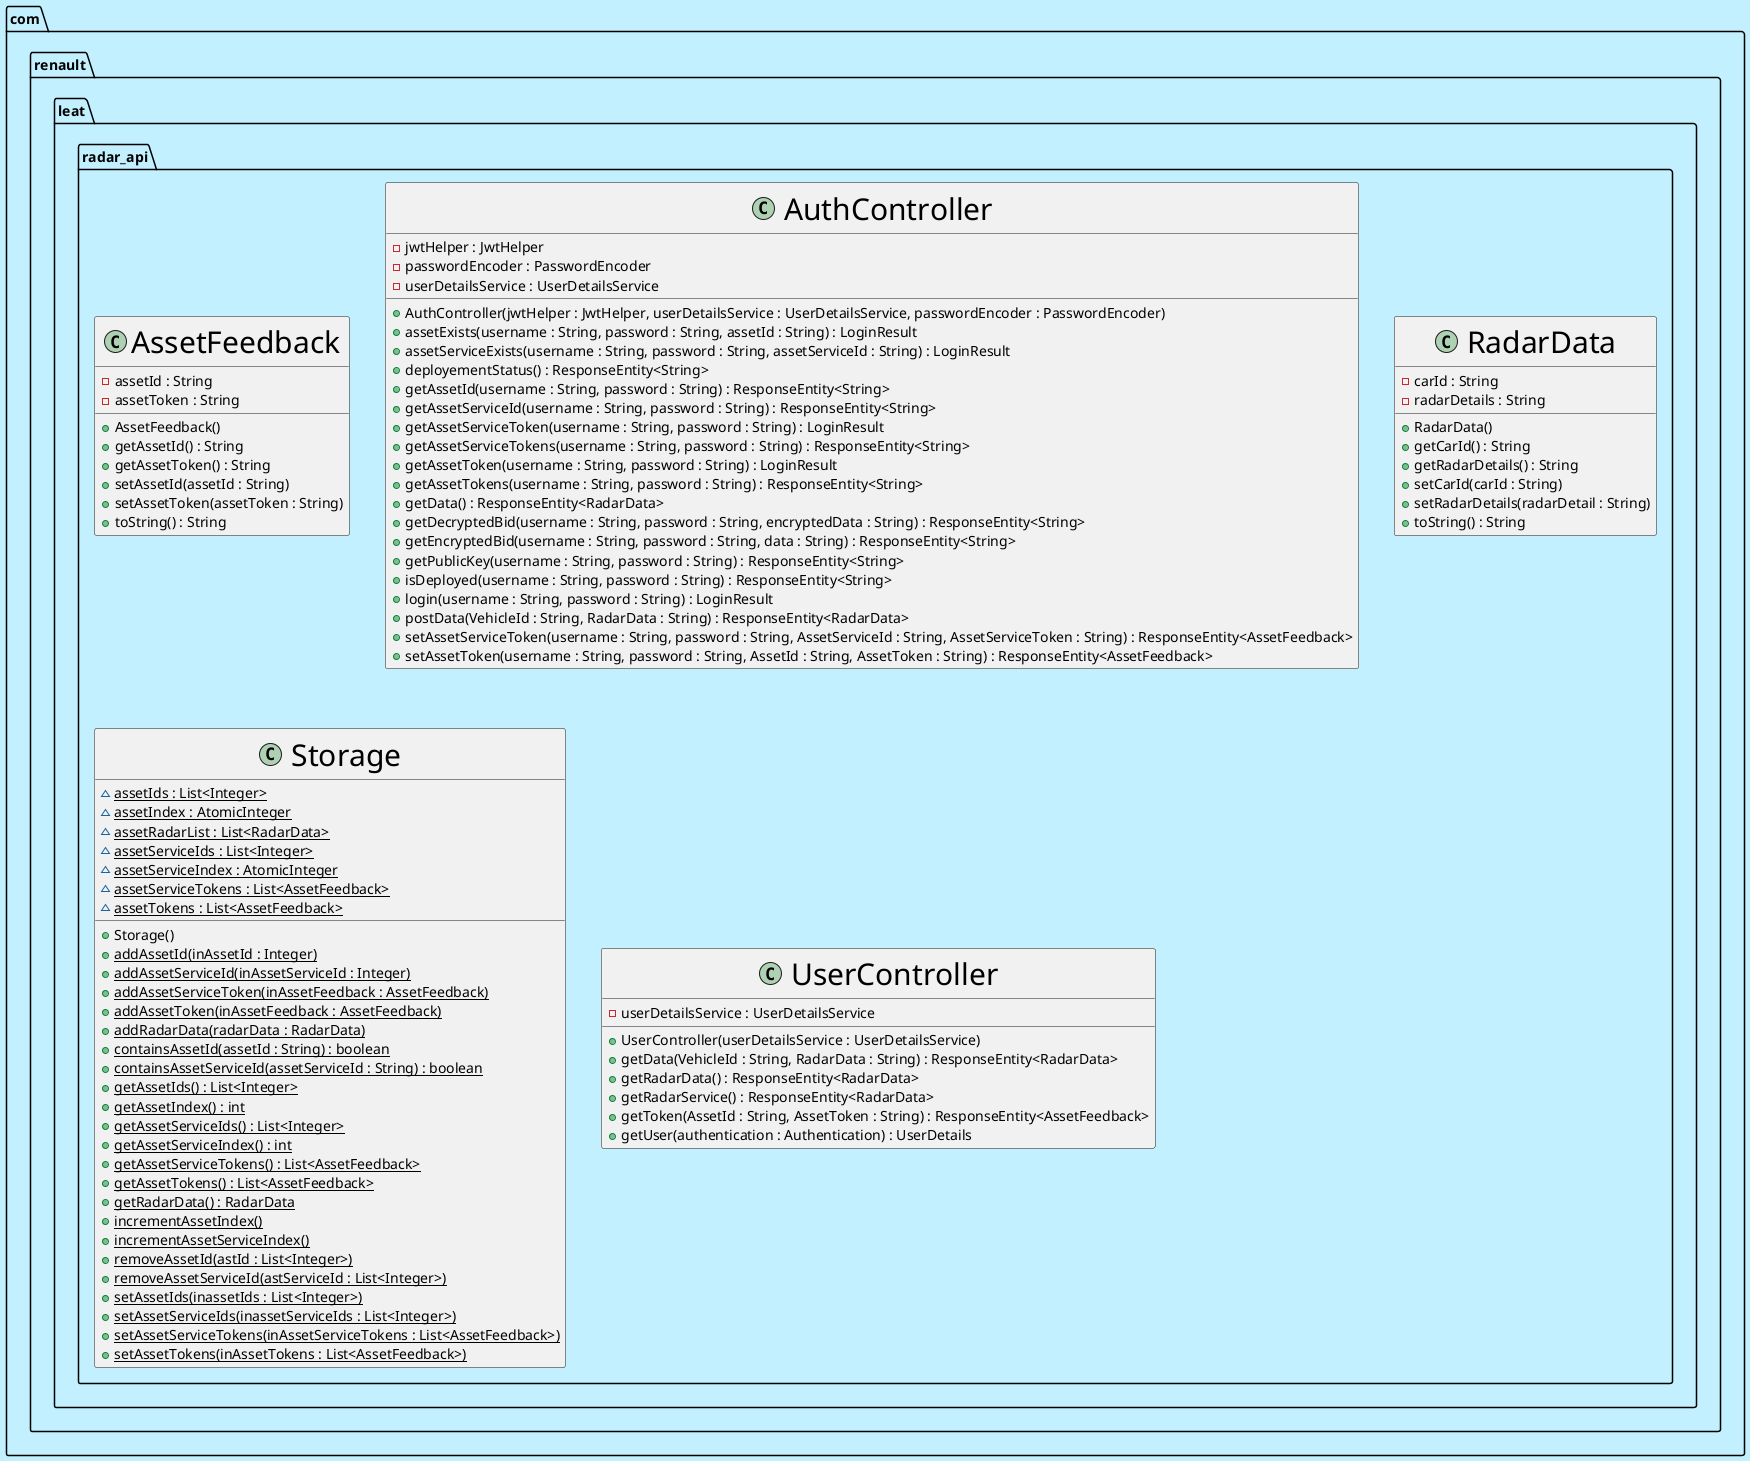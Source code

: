 @startuml
skinparam classFontColor black
skinparam classFontSize 30
skinparam backgroundColor application
package com.renault.leat.radar_api {
  class AssetFeedback {
    - assetId : String
    - assetToken : String
    + AssetFeedback()
    + getAssetId() : String
    + getAssetToken() : String
    + setAssetId(assetId : String)
    + setAssetToken(assetToken : String)
    + toString() : String
  }
  class AuthController {
    - jwtHelper : JwtHelper
    - passwordEncoder : PasswordEncoder
    - userDetailsService : UserDetailsService
    + AuthController(jwtHelper : JwtHelper, userDetailsService : UserDetailsService, passwordEncoder : PasswordEncoder)
    + assetExists(username : String, password : String, assetId : String) : LoginResult
    + assetServiceExists(username : String, password : String, assetServiceId : String) : LoginResult
    + deployementStatus() : ResponseEntity<String>
    + getAssetId(username : String, password : String) : ResponseEntity<String>
    + getAssetServiceId(username : String, password : String) : ResponseEntity<String>
    + getAssetServiceToken(username : String, password : String) : LoginResult
    + getAssetServiceTokens(username : String, password : String) : ResponseEntity<String>
    + getAssetToken(username : String, password : String) : LoginResult
    + getAssetTokens(username : String, password : String) : ResponseEntity<String>
    + getData() : ResponseEntity<RadarData>
    + getDecryptedBid(username : String, password : String, encryptedData : String) : ResponseEntity<String>
    + getEncryptedBid(username : String, password : String, data : String) : ResponseEntity<String>
    + getPublicKey(username : String, password : String) : ResponseEntity<String>
    + isDeployed(username : String, password : String) : ResponseEntity<String>
    + login(username : String, password : String) : LoginResult
    + postData(VehicleId : String, RadarData : String) : ResponseEntity<RadarData>
    + setAssetServiceToken(username : String, password : String, AssetServiceId : String, AssetServiceToken : String) : ResponseEntity<AssetFeedback>
    + setAssetToken(username : String, password : String, AssetId : String, AssetToken : String) : ResponseEntity<AssetFeedback>
  }
 
  class RadarData {
    - carId : String
    - radarDetails : String
    + RadarData()
    + getCarId() : String
    + getRadarDetails() : String
    + setCarId(carId : String)
    + setRadarDetails(radarDetail : String)
    + toString() : String
  }

  class Storage {
    ~ assetIds : List<Integer> {static}
    ~ assetIndex : AtomicInteger {static}
    ~ assetRadarList : List<RadarData> {static}
    ~ assetServiceIds : List<Integer> {static}
    ~ assetServiceIndex : AtomicInteger {static}
    ~ assetServiceTokens : List<AssetFeedback> {static}
    ~ assetTokens : List<AssetFeedback> {static}
    + Storage()
    + addAssetId(inAssetId : Integer) {static}
    + addAssetServiceId(inAssetServiceId : Integer) {static}
    + addAssetServiceToken(inAssetFeedback : AssetFeedback) {static}
    + addAssetToken(inAssetFeedback : AssetFeedback) {static}
    + addRadarData(radarData : RadarData) {static}
    + containsAssetId(assetId : String) : boolean {static}
    + containsAssetServiceId(assetServiceId : String) : boolean {static}
    + getAssetIds() : List<Integer> {static}
    + getAssetIndex() : int {static}
    + getAssetServiceIds() : List<Integer> {static}
    + getAssetServiceIndex() : int {static}
    + getAssetServiceTokens() : List<AssetFeedback> {static}
    + getAssetTokens() : List<AssetFeedback> {static}
    + getRadarData() : RadarData {static}
    + incrementAssetIndex() {static}
    + incrementAssetServiceIndex() {static}
    + removeAssetId(astId : List<Integer>) {static}
    + removeAssetServiceId(astServiceId : List<Integer>) {static}
    + setAssetIds(inassetIds : List<Integer>) {static}
    + setAssetServiceIds(inassetServiceIds : List<Integer>) {static}
    + setAssetServiceTokens(inAssetServiceTokens : List<AssetFeedback>) {static}
    + setAssetTokens(inAssetTokens : List<AssetFeedback>) {static}
  }
  class UserController {
    - userDetailsService : UserDetailsService
    + UserController(userDetailsService : UserDetailsService)
    + getData(VehicleId : String, RadarData : String) : ResponseEntity<RadarData>
    + getRadarData() : ResponseEntity<RadarData>
    + getRadarService() : ResponseEntity<RadarData>
    + getToken(AssetId : String, AssetToken : String) : ResponseEntity<AssetFeedback>
    + getUser(authentication : Authentication) : UserDetails
  }
}
@enduml